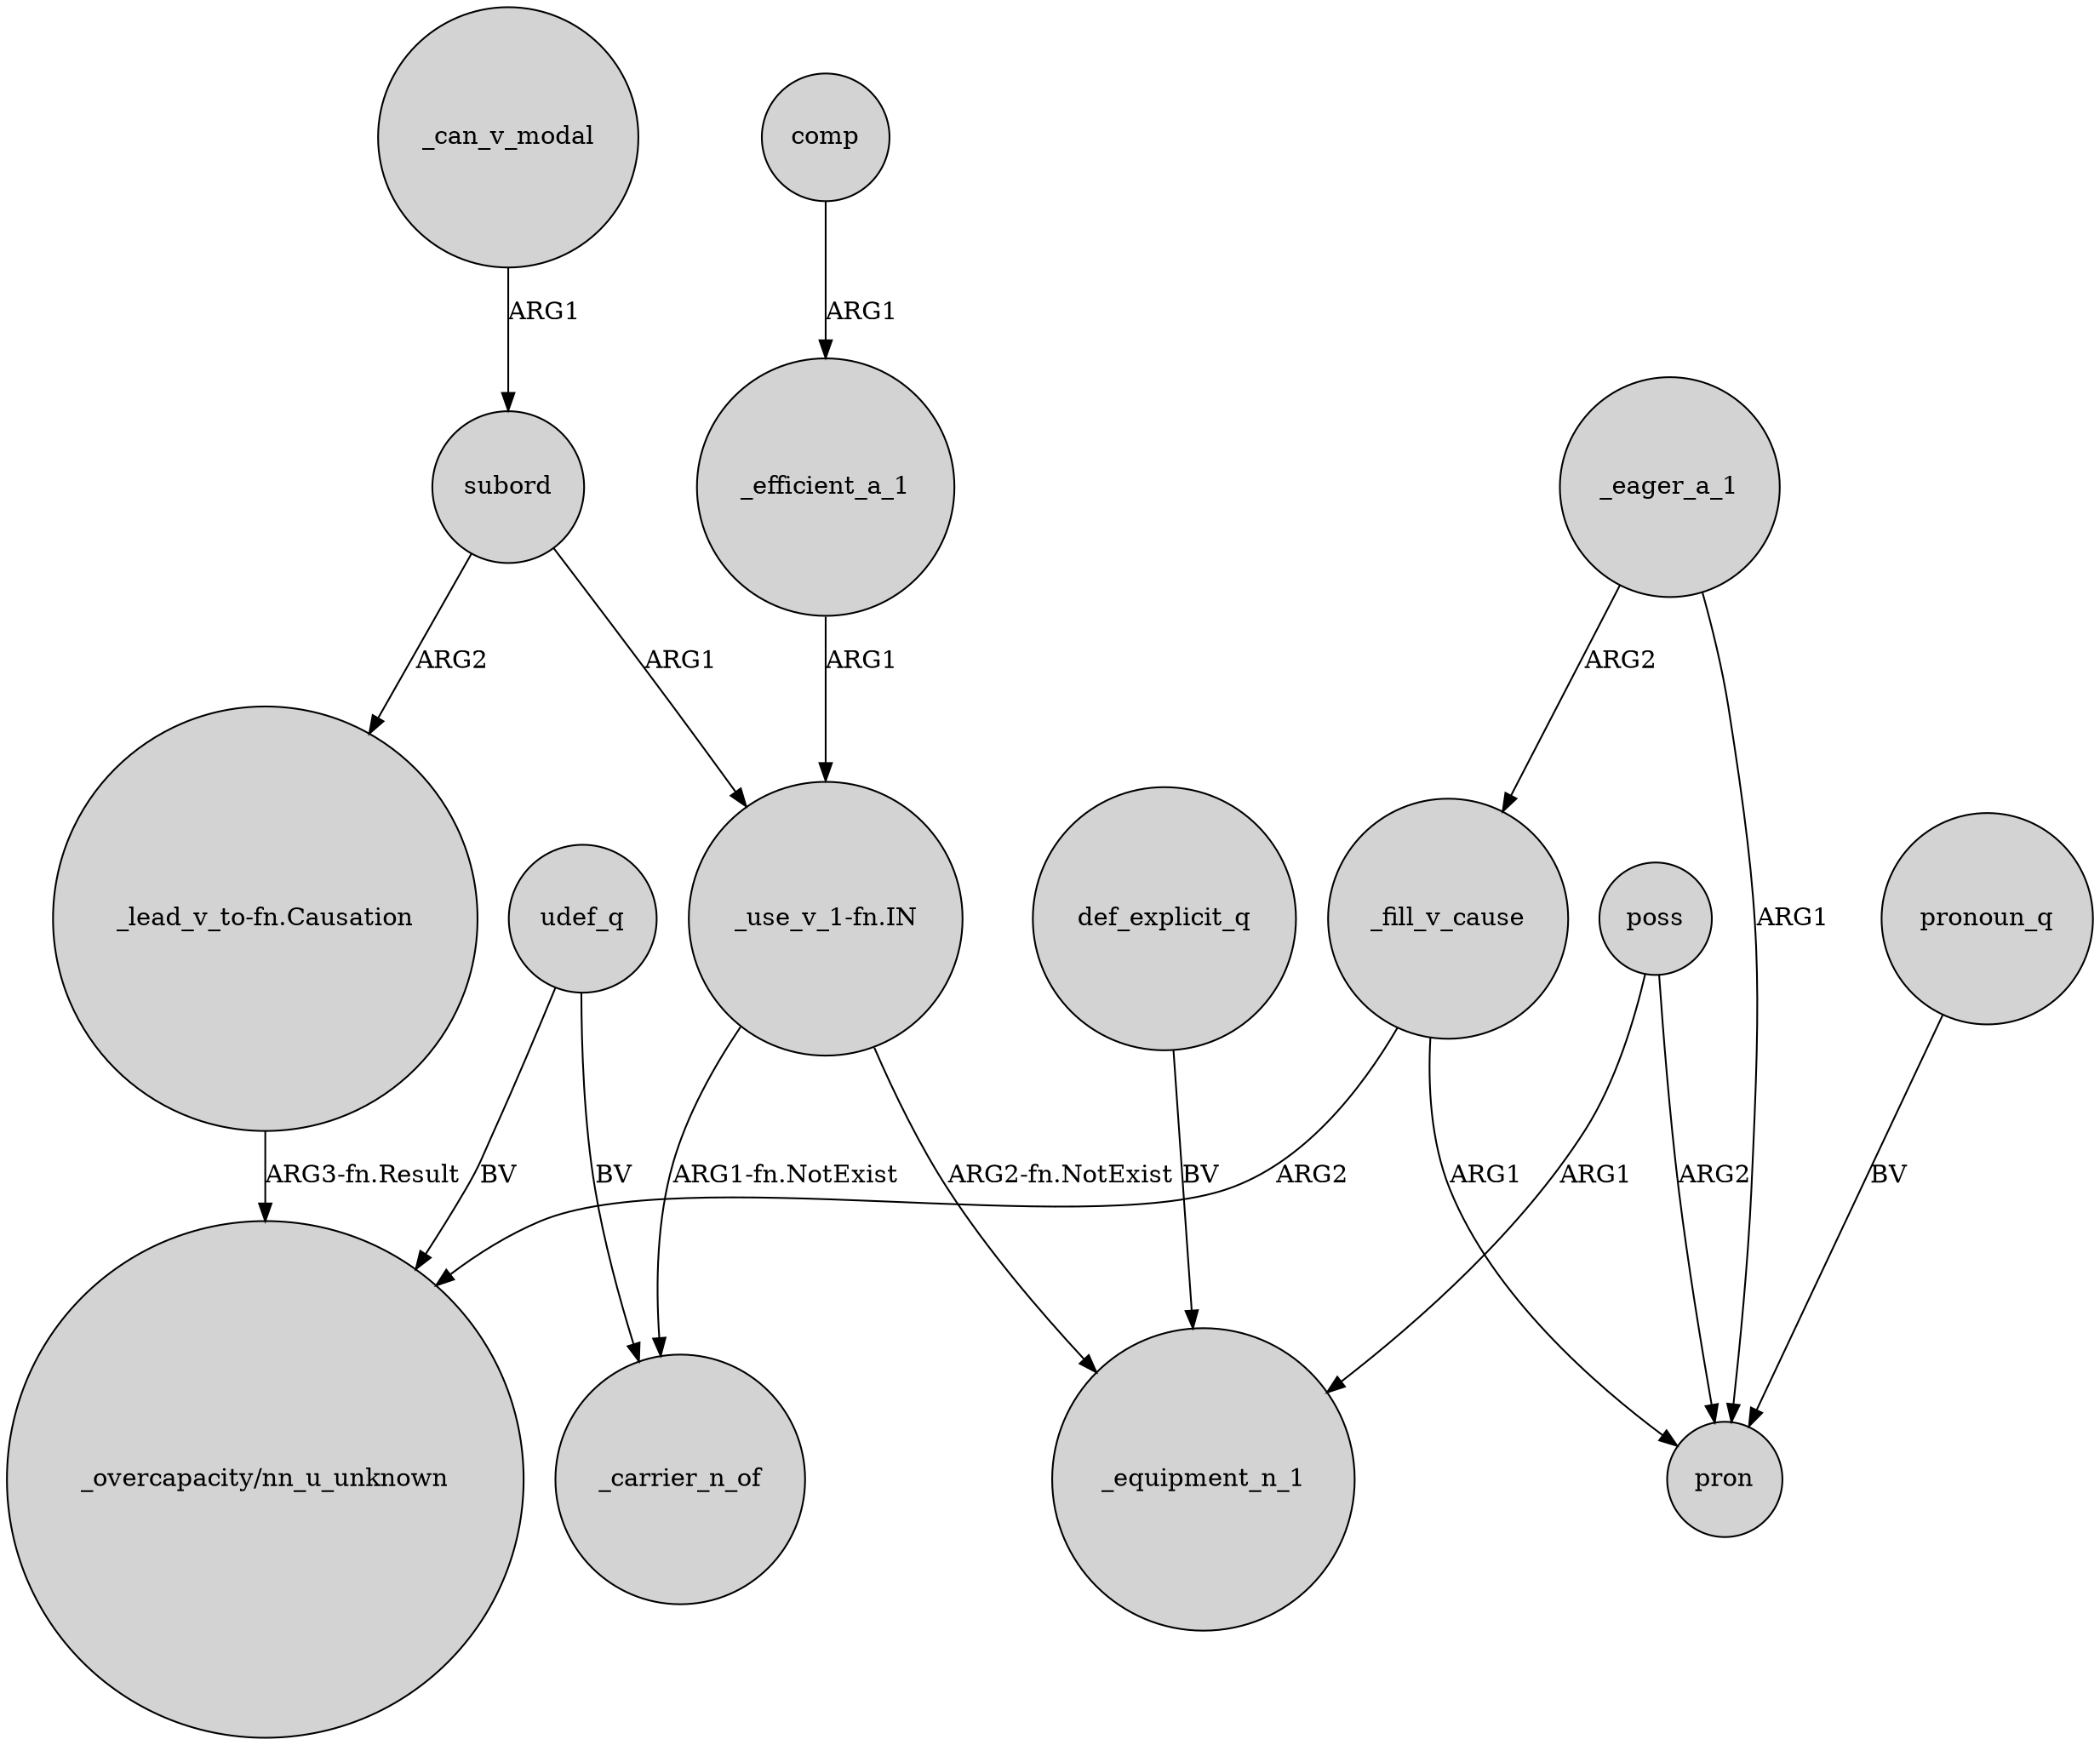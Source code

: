 digraph {
	node [shape=circle style=filled]
	subord -> "_lead_v_to-fn.Causation" [label=ARG2]
	comp -> _efficient_a_1 [label=ARG1]
	udef_q -> _carrier_n_of [label=BV]
	"_lead_v_to-fn.Causation" -> "_overcapacity/nn_u_unknown" [label="ARG3-fn.Result"]
	subord -> "_use_v_1-fn.IN" [label=ARG1]
	_efficient_a_1 -> "_use_v_1-fn.IN" [label=ARG1]
	poss -> pron [label=ARG2]
	def_explicit_q -> _equipment_n_1 [label=BV]
	_fill_v_cause -> "_overcapacity/nn_u_unknown" [label=ARG2]
	"_use_v_1-fn.IN" -> _carrier_n_of [label="ARG1-fn.NotExist"]
	_fill_v_cause -> pron [label=ARG1]
	_can_v_modal -> subord [label=ARG1]
	udef_q -> "_overcapacity/nn_u_unknown" [label=BV]
	_eager_a_1 -> pron [label=ARG1]
	"_use_v_1-fn.IN" -> _equipment_n_1 [label="ARG2-fn.NotExist"]
	poss -> _equipment_n_1 [label=ARG1]
	_eager_a_1 -> _fill_v_cause [label=ARG2]
	pronoun_q -> pron [label=BV]
}
